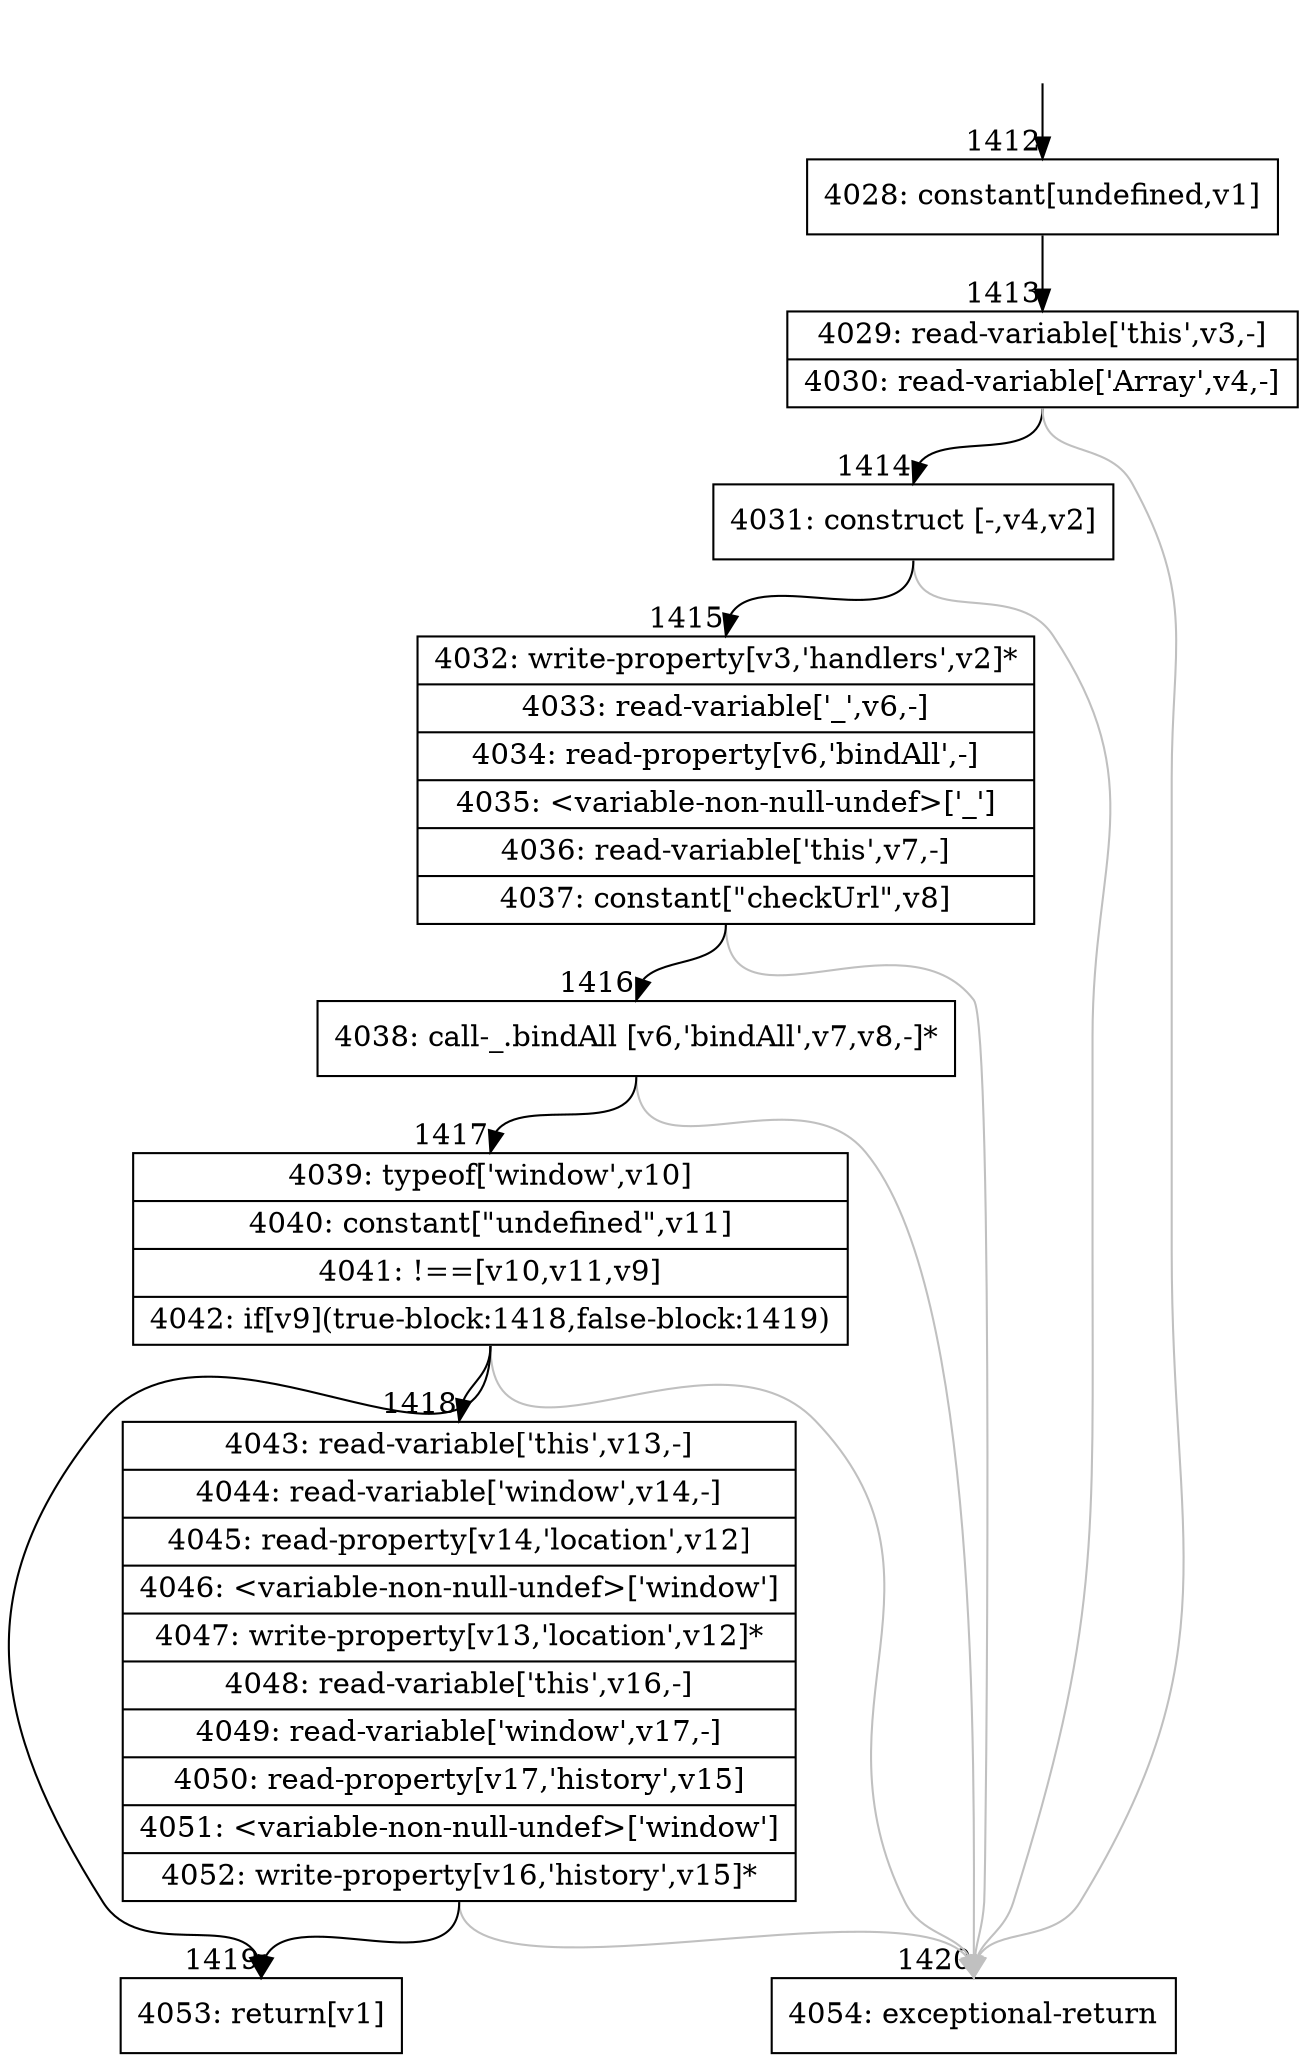 digraph {
rankdir="TD"
BB_entry105[shape=none,label=""];
BB_entry105 -> BB1412 [tailport=s, headport=n, headlabel="    1412"]
BB1412 [shape=record label="{4028: constant[undefined,v1]}" ] 
BB1412 -> BB1413 [tailport=s, headport=n, headlabel="      1413"]
BB1413 [shape=record label="{4029: read-variable['this',v3,-]|4030: read-variable['Array',v4,-]}" ] 
BB1413 -> BB1414 [tailport=s, headport=n, headlabel="      1414"]
BB1413 -> BB1420 [tailport=s, headport=n, color=gray, headlabel="      1420"]
BB1414 [shape=record label="{4031: construct [-,v4,v2]}" ] 
BB1414 -> BB1415 [tailport=s, headport=n, headlabel="      1415"]
BB1414 -> BB1420 [tailport=s, headport=n, color=gray]
BB1415 [shape=record label="{4032: write-property[v3,'handlers',v2]*|4033: read-variable['_',v6,-]|4034: read-property[v6,'bindAll',-]|4035: \<variable-non-null-undef\>['_']|4036: read-variable['this',v7,-]|4037: constant[\"checkUrl\",v8]}" ] 
BB1415 -> BB1416 [tailport=s, headport=n, headlabel="      1416"]
BB1415 -> BB1420 [tailport=s, headport=n, color=gray]
BB1416 [shape=record label="{4038: call-_.bindAll [v6,'bindAll',v7,v8,-]*}" ] 
BB1416 -> BB1417 [tailport=s, headport=n, headlabel="      1417"]
BB1416 -> BB1420 [tailport=s, headport=n, color=gray]
BB1417 [shape=record label="{4039: typeof['window',v10]|4040: constant[\"undefined\",v11]|4041: !==[v10,v11,v9]|4042: if[v9](true-block:1418,false-block:1419)}" ] 
BB1417 -> BB1418 [tailport=s, headport=n, headlabel="      1418"]
BB1417 -> BB1419 [tailport=s, headport=n, headlabel="      1419"]
BB1417 -> BB1420 [tailport=s, headport=n, color=gray]
BB1418 [shape=record label="{4043: read-variable['this',v13,-]|4044: read-variable['window',v14,-]|4045: read-property[v14,'location',v12]|4046: \<variable-non-null-undef\>['window']|4047: write-property[v13,'location',v12]*|4048: read-variable['this',v16,-]|4049: read-variable['window',v17,-]|4050: read-property[v17,'history',v15]|4051: \<variable-non-null-undef\>['window']|4052: write-property[v16,'history',v15]*}" ] 
BB1418 -> BB1419 [tailport=s, headport=n]
BB1418 -> BB1420 [tailport=s, headport=n, color=gray]
BB1419 [shape=record label="{4053: return[v1]}" ] 
BB1420 [shape=record label="{4054: exceptional-return}" ] 
//#$~ 1327
}

